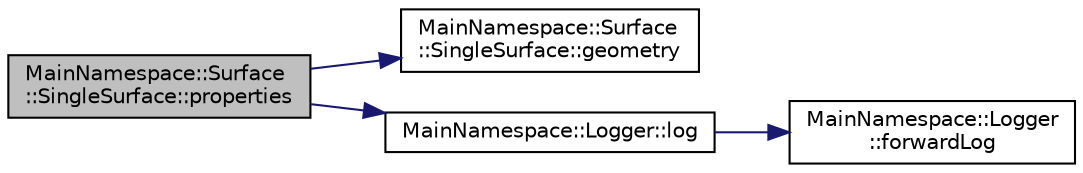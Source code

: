 digraph "MainNamespace::Surface::SingleSurface::properties"
{
 // INTERACTIVE_SVG=YES
 // LATEX_PDF_SIZE
  edge [fontname="Helvetica",fontsize="10",labelfontname="Helvetica",labelfontsize="10"];
  node [fontname="Helvetica",fontsize="10",shape=record];
  rankdir="LR";
  Node1 [label="MainNamespace::Surface\l::SingleSurface::properties",height=0.2,width=0.4,color="black", fillcolor="grey75", style="filled", fontcolor="black",tooltip="Apply the Calderón operator to the \"solution\" part of source."];
  Node1 -> Node2 [color="midnightblue",fontsize="10",style="solid",fontname="Helvetica"];
  Node2 [label="MainNamespace::Surface\l::SingleSurface::geometry",height=0.2,width=0.4,color="black", fillcolor="white", style="filled",URL="$class_main_namespace_1_1_surface_1_1_single_surface.html#ab51f55fa95a3e81416dd88ba743efa57",tooltip="Getter."];
  Node1 -> Node3 [color="midnightblue",fontsize="10",style="solid",fontname="Helvetica"];
  Node3 [label="MainNamespace::Logger::log",height=0.2,width=0.4,color="black", fillcolor="white", style="filled",URL="$namespace_main_namespace_1_1_logger.html#afbb4cc2d8b498e71fcb228f0da8309a1",tooltip=" "];
  Node3 -> Node4 [color="midnightblue",fontsize="10",style="solid",fontname="Helvetica"];
  Node4 [label="MainNamespace::Logger\l::forwardLog",height=0.2,width=0.4,color="black", fillcolor="white", style="filled",URL="$namespace_main_namespace_1_1_logger.html#af052b0198f333fca77f0837a511ec7f7",tooltip=" "];
}
